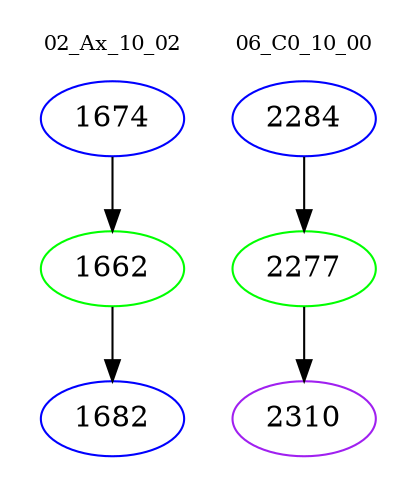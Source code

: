 digraph{
subgraph cluster_0 {
color = white
label = "02_Ax_10_02";
fontsize=10;
T0_1674 [label="1674", color="blue"]
T0_1674 -> T0_1662 [color="black"]
T0_1662 [label="1662", color="green"]
T0_1662 -> T0_1682 [color="black"]
T0_1682 [label="1682", color="blue"]
}
subgraph cluster_1 {
color = white
label = "06_C0_10_00";
fontsize=10;
T1_2284 [label="2284", color="blue"]
T1_2284 -> T1_2277 [color="black"]
T1_2277 [label="2277", color="green"]
T1_2277 -> T1_2310 [color="black"]
T1_2310 [label="2310", color="purple"]
}
}
